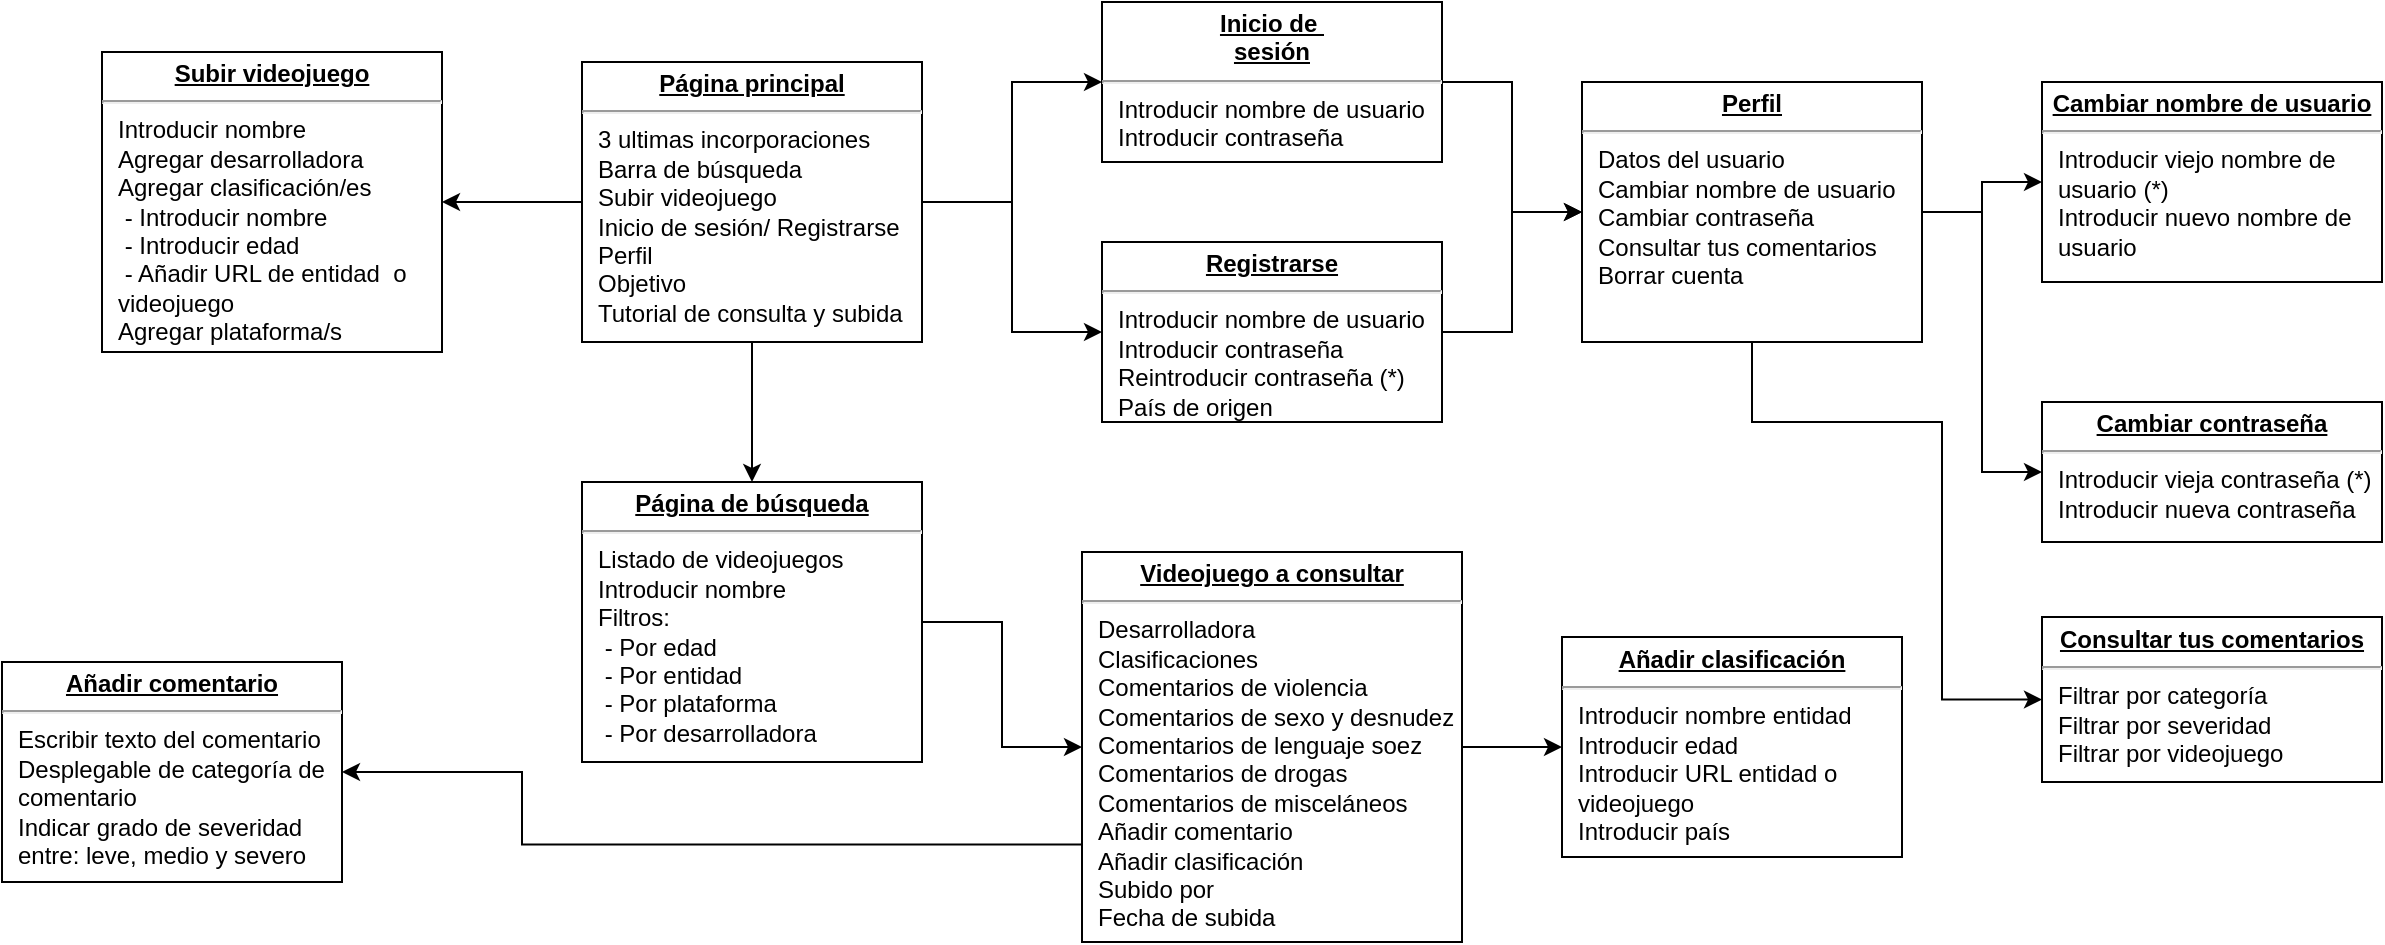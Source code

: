 <mxfile version="21.3.8" type="device">
  <diagram name="Página-1" id="-B17fMuk-l26hi6Diy7f">
    <mxGraphModel dx="1823" dy="581" grid="1" gridSize="10" guides="1" tooltips="1" connect="1" arrows="1" fold="1" page="1" pageScale="1" pageWidth="827" pageHeight="1169" math="0" shadow="0">
      <root>
        <mxCell id="0" />
        <mxCell id="1" parent="0" />
        <mxCell id="W2hmgDhnSJKZLPlbFTiu-7" style="edgeStyle=orthogonalEdgeStyle;rounded=0;orthogonalLoop=1;jettySize=auto;html=1;exitX=1;exitY=0.5;exitDx=0;exitDy=0;entryX=0;entryY=0.5;entryDx=0;entryDy=0;" parent="1" source="W2hmgDhnSJKZLPlbFTiu-4" target="W2hmgDhnSJKZLPlbFTiu-5" edge="1">
          <mxGeometry relative="1" as="geometry" />
        </mxCell>
        <mxCell id="W2hmgDhnSJKZLPlbFTiu-8" style="edgeStyle=orthogonalEdgeStyle;rounded=0;orthogonalLoop=1;jettySize=auto;html=1;exitX=1;exitY=0.5;exitDx=0;exitDy=0;entryX=0;entryY=0.5;entryDx=0;entryDy=0;" parent="1" source="W2hmgDhnSJKZLPlbFTiu-4" target="W2hmgDhnSJKZLPlbFTiu-6" edge="1">
          <mxGeometry relative="1" as="geometry" />
        </mxCell>
        <mxCell id="W2hmgDhnSJKZLPlbFTiu-13" style="edgeStyle=orthogonalEdgeStyle;rounded=0;orthogonalLoop=1;jettySize=auto;html=1;exitX=0.5;exitY=1;exitDx=0;exitDy=0;entryX=0.5;entryY=0;entryDx=0;entryDy=0;" parent="1" source="W2hmgDhnSJKZLPlbFTiu-4" target="W2hmgDhnSJKZLPlbFTiu-12" edge="1">
          <mxGeometry relative="1" as="geometry" />
        </mxCell>
        <mxCell id="W2hmgDhnSJKZLPlbFTiu-17" style="edgeStyle=orthogonalEdgeStyle;rounded=0;orthogonalLoop=1;jettySize=auto;html=1;exitX=0;exitY=0.5;exitDx=0;exitDy=0;entryX=1;entryY=0.5;entryDx=0;entryDy=0;" parent="1" source="W2hmgDhnSJKZLPlbFTiu-4" target="W2hmgDhnSJKZLPlbFTiu-16" edge="1">
          <mxGeometry relative="1" as="geometry" />
        </mxCell>
        <mxCell id="W2hmgDhnSJKZLPlbFTiu-4" value="&lt;p style=&quot;margin:0px;margin-top:4px;text-align:center;text-decoration:underline;&quot;&gt;&lt;b&gt;Página principal&lt;/b&gt;&lt;/p&gt;&lt;hr&gt;&lt;p style=&quot;margin:0px;margin-left:8px;&quot;&gt;3 ultimas incorporaciones&lt;/p&gt;&lt;p style=&quot;margin:0px;margin-left:8px;&quot;&gt;Barra de búsqueda&lt;/p&gt;&lt;p style=&quot;margin:0px;margin-left:8px;&quot;&gt;Subir videojuego&lt;/p&gt;&lt;p style=&quot;margin:0px;margin-left:8px;&quot;&gt;Inicio de sesión/ Registrarse&lt;/p&gt;&lt;p style=&quot;margin:0px;margin-left:8px;&quot;&gt;Perfil&lt;/p&gt;&lt;p style=&quot;margin:0px;margin-left:8px;&quot;&gt;Objetivo&lt;/p&gt;&lt;p style=&quot;margin:0px;margin-left:8px;&quot;&gt;Tutorial de consulta y subida&lt;/p&gt;" style="verticalAlign=top;align=left;overflow=fill;fontSize=12;fontFamily=Helvetica;html=1;whiteSpace=wrap;" parent="1" vertex="1">
          <mxGeometry x="110" y="210" width="170" height="140" as="geometry" />
        </mxCell>
        <mxCell id="W2hmgDhnSJKZLPlbFTiu-10" style="edgeStyle=orthogonalEdgeStyle;rounded=0;orthogonalLoop=1;jettySize=auto;html=1;exitX=1;exitY=0.5;exitDx=0;exitDy=0;entryX=0;entryY=0.5;entryDx=0;entryDy=0;" parent="1" source="W2hmgDhnSJKZLPlbFTiu-5" target="W2hmgDhnSJKZLPlbFTiu-9" edge="1">
          <mxGeometry relative="1" as="geometry" />
        </mxCell>
        <mxCell id="W2hmgDhnSJKZLPlbFTiu-5" value="&lt;p style=&quot;margin:0px;margin-top:4px;text-align:center;text-decoration:underline;&quot;&gt;&lt;b&gt;Inicio de&amp;nbsp;&lt;/b&gt;&lt;/p&gt;&lt;div style=&quot;text-align: center;&quot;&gt;&lt;span style=&quot;background-color: initial;&quot;&gt;&lt;b&gt;&lt;u&gt;sesión&lt;/u&gt;&lt;/b&gt;&lt;/span&gt;&lt;/div&gt;&lt;hr&gt;&lt;p style=&quot;margin:0px;margin-left:8px;&quot;&gt;Introducir nombre de usuario&lt;/p&gt;&lt;p style=&quot;margin:0px;margin-left:8px;&quot;&gt;Introducir contraseña&lt;/p&gt;" style="verticalAlign=top;align=left;overflow=fill;fontSize=12;fontFamily=Helvetica;html=1;whiteSpace=wrap;" parent="1" vertex="1">
          <mxGeometry x="370" y="180" width="170" height="80" as="geometry" />
        </mxCell>
        <mxCell id="W2hmgDhnSJKZLPlbFTiu-11" style="edgeStyle=orthogonalEdgeStyle;rounded=0;orthogonalLoop=1;jettySize=auto;html=1;exitX=1;exitY=0.5;exitDx=0;exitDy=0;" parent="1" source="W2hmgDhnSJKZLPlbFTiu-6" target="W2hmgDhnSJKZLPlbFTiu-9" edge="1">
          <mxGeometry relative="1" as="geometry" />
        </mxCell>
        <mxCell id="W2hmgDhnSJKZLPlbFTiu-6" value="&lt;p style=&quot;margin:0px;margin-top:4px;text-align:center;text-decoration:underline;&quot;&gt;&lt;b&gt;Registrarse&lt;/b&gt;&lt;/p&gt;&lt;hr&gt;&lt;p style=&quot;margin:0px;margin-left:8px;&quot;&gt;Introducir nombre de usuario&lt;/p&gt;&lt;p style=&quot;margin:0px;margin-left:8px;&quot;&gt;Introducir contraseña&lt;/p&gt;&lt;p style=&quot;margin:0px;margin-left:8px;&quot;&gt;Reintroducir contraseña (*)&lt;/p&gt;&lt;p style=&quot;margin:0px;margin-left:8px;&quot;&gt;País de origen&lt;/p&gt;" style="verticalAlign=top;align=left;overflow=fill;fontSize=12;fontFamily=Helvetica;html=1;whiteSpace=wrap;" parent="1" vertex="1">
          <mxGeometry x="370" y="300" width="170" height="90" as="geometry" />
        </mxCell>
        <mxCell id="W2hmgDhnSJKZLPlbFTiu-24" style="edgeStyle=orthogonalEdgeStyle;rounded=0;orthogonalLoop=1;jettySize=auto;html=1;exitX=1;exitY=0.5;exitDx=0;exitDy=0;entryX=0;entryY=0.5;entryDx=0;entryDy=0;" parent="1" source="W2hmgDhnSJKZLPlbFTiu-9" target="W2hmgDhnSJKZLPlbFTiu-22" edge="1">
          <mxGeometry relative="1" as="geometry" />
        </mxCell>
        <mxCell id="W2hmgDhnSJKZLPlbFTiu-25" style="edgeStyle=orthogonalEdgeStyle;rounded=0;orthogonalLoop=1;jettySize=auto;html=1;exitX=1;exitY=0.5;exitDx=0;exitDy=0;entryX=0;entryY=0.5;entryDx=0;entryDy=0;" parent="1" source="W2hmgDhnSJKZLPlbFTiu-9" target="W2hmgDhnSJKZLPlbFTiu-23" edge="1">
          <mxGeometry relative="1" as="geometry" />
        </mxCell>
        <mxCell id="W2hmgDhnSJKZLPlbFTiu-27" style="edgeStyle=orthogonalEdgeStyle;rounded=0;orthogonalLoop=1;jettySize=auto;html=1;exitX=0.5;exitY=1;exitDx=0;exitDy=0;entryX=0;entryY=0.5;entryDx=0;entryDy=0;" parent="1" source="W2hmgDhnSJKZLPlbFTiu-9" target="W2hmgDhnSJKZLPlbFTiu-26" edge="1">
          <mxGeometry relative="1" as="geometry">
            <Array as="points">
              <mxPoint x="695" y="390" />
              <mxPoint x="790" y="390" />
              <mxPoint x="790" y="529" />
            </Array>
          </mxGeometry>
        </mxCell>
        <mxCell id="W2hmgDhnSJKZLPlbFTiu-9" value="&lt;p style=&quot;margin:0px;margin-top:4px;text-align:center;text-decoration:underline;&quot;&gt;&lt;b&gt;Perfil&lt;/b&gt;&lt;/p&gt;&lt;hr&gt;&lt;p style=&quot;margin:0px;margin-left:8px;&quot;&gt;Datos del usuario&lt;/p&gt;&lt;p style=&quot;margin:0px;margin-left:8px;&quot;&gt;Cambiar nombre de usuario&lt;/p&gt;&lt;p style=&quot;margin:0px;margin-left:8px;&quot;&gt;Cambiar contraseña&lt;/p&gt;&lt;p style=&quot;margin:0px;margin-left:8px;&quot;&gt;Consultar tus comentarios&lt;/p&gt;&lt;p style=&quot;margin:0px;margin-left:8px;&quot;&gt;Borrar cuenta&lt;/p&gt;" style="verticalAlign=top;align=left;overflow=fill;fontSize=12;fontFamily=Helvetica;html=1;whiteSpace=wrap;" parent="1" vertex="1">
          <mxGeometry x="610" y="220" width="170" height="130" as="geometry" />
        </mxCell>
        <mxCell id="W2hmgDhnSJKZLPlbFTiu-15" style="edgeStyle=orthogonalEdgeStyle;rounded=0;orthogonalLoop=1;jettySize=auto;html=1;exitX=1;exitY=0.5;exitDx=0;exitDy=0;entryX=0;entryY=0.5;entryDx=0;entryDy=0;" parent="1" source="W2hmgDhnSJKZLPlbFTiu-12" target="W2hmgDhnSJKZLPlbFTiu-14" edge="1">
          <mxGeometry relative="1" as="geometry" />
        </mxCell>
        <mxCell id="W2hmgDhnSJKZLPlbFTiu-12" value="&lt;p style=&quot;margin:0px;margin-top:4px;text-align:center;text-decoration:underline;&quot;&gt;&lt;b&gt;Página de búsqueda&lt;/b&gt;&lt;/p&gt;&lt;hr&gt;&lt;p style=&quot;margin:0px;margin-left:8px;&quot;&gt;Listado de videojuegos&lt;/p&gt;&lt;p style=&quot;margin:0px;margin-left:8px;&quot;&gt;Introducir nombre&lt;/p&gt;&lt;p style=&quot;margin:0px;margin-left:8px;&quot;&gt;Filtros:&lt;/p&gt;&lt;p style=&quot;margin:0px;margin-left:8px;&quot;&gt;&lt;span style=&quot;white-space: pre;&quot;&gt; &lt;/span&gt;- Por edad&lt;br&gt;&lt;/p&gt;&lt;p style=&quot;margin:0px;margin-left:8px;&quot;&gt;&lt;span style=&quot;white-space: pre;&quot;&gt; &lt;/span&gt;- Por entidad&lt;br&gt;&lt;/p&gt;&lt;p style=&quot;margin:0px;margin-left:8px;&quot;&gt;&lt;span style=&quot;white-space: pre;&quot;&gt; &lt;/span&gt;- Por plataforma&lt;br&gt;&lt;/p&gt;&lt;p style=&quot;margin:0px;margin-left:8px;&quot;&gt;&lt;span style=&quot;white-space: pre;&quot;&gt; &lt;/span&gt;- Por desarrolladora&lt;br&gt;&lt;/p&gt;&lt;p style=&quot;margin:0px;margin-left:8px;&quot;&gt;&lt;br&gt;&lt;/p&gt;" style="verticalAlign=top;align=left;overflow=fill;fontSize=12;fontFamily=Helvetica;html=1;whiteSpace=wrap;" parent="1" vertex="1">
          <mxGeometry x="110" y="420" width="170" height="140" as="geometry" />
        </mxCell>
        <mxCell id="W2hmgDhnSJKZLPlbFTiu-19" style="edgeStyle=orthogonalEdgeStyle;rounded=0;orthogonalLoop=1;jettySize=auto;html=1;exitX=1;exitY=0.5;exitDx=0;exitDy=0;entryX=0;entryY=0.5;entryDx=0;entryDy=0;" parent="1" source="W2hmgDhnSJKZLPlbFTiu-14" target="W2hmgDhnSJKZLPlbFTiu-18" edge="1">
          <mxGeometry relative="1" as="geometry" />
        </mxCell>
        <mxCell id="W2hmgDhnSJKZLPlbFTiu-21" style="edgeStyle=orthogonalEdgeStyle;rounded=0;orthogonalLoop=1;jettySize=auto;html=1;exitX=0;exitY=0.75;exitDx=0;exitDy=0;entryX=1;entryY=0.5;entryDx=0;entryDy=0;" parent="1" source="W2hmgDhnSJKZLPlbFTiu-14" target="W2hmgDhnSJKZLPlbFTiu-20" edge="1">
          <mxGeometry relative="1" as="geometry">
            <Array as="points">
              <mxPoint x="80" y="601" />
              <mxPoint x="80" y="565" />
            </Array>
          </mxGeometry>
        </mxCell>
        <mxCell id="W2hmgDhnSJKZLPlbFTiu-14" value="&lt;p style=&quot;margin:0px;margin-top:4px;text-align:center;text-decoration:underline;&quot;&gt;&lt;b&gt;Videojuego a consultar&lt;/b&gt;&lt;/p&gt;&lt;hr&gt;&lt;p style=&quot;margin:0px;margin-left:8px;&quot;&gt;Desarrolladora&lt;/p&gt;&lt;p style=&quot;margin:0px;margin-left:8px;&quot;&gt;Clasificaciones&lt;/p&gt;&lt;p style=&quot;margin:0px;margin-left:8px;&quot;&gt;Comentarios de violencia&lt;/p&gt;&lt;p style=&quot;margin:0px;margin-left:8px;&quot;&gt;Comentarios de sexo y desnudez&lt;/p&gt;&lt;p style=&quot;margin:0px;margin-left:8px;&quot;&gt;Comentarios de lenguaje soez&lt;/p&gt;&lt;p style=&quot;margin:0px;margin-left:8px;&quot;&gt;Comentarios de drogas&lt;/p&gt;&lt;p style=&quot;margin:0px;margin-left:8px;&quot;&gt;Comentarios de misceláneos&lt;/p&gt;&lt;p style=&quot;margin:0px;margin-left:8px;&quot;&gt;Añadir comentario&lt;/p&gt;&lt;p style=&quot;margin:0px;margin-left:8px;&quot;&gt;Añadir clasificación&lt;/p&gt;&lt;p style=&quot;margin:0px;margin-left:8px;&quot;&gt;Subido por&lt;/p&gt;&lt;p style=&quot;margin:0px;margin-left:8px;&quot;&gt;Fecha de subida&lt;/p&gt;" style="verticalAlign=top;align=left;overflow=fill;fontSize=12;fontFamily=Helvetica;html=1;whiteSpace=wrap;" parent="1" vertex="1">
          <mxGeometry x="360" y="455" width="190" height="195" as="geometry" />
        </mxCell>
        <mxCell id="W2hmgDhnSJKZLPlbFTiu-16" value="&lt;p style=&quot;margin:0px;margin-top:4px;text-align:center;text-decoration:underline;&quot;&gt;&lt;b&gt;Subir videojuego&lt;/b&gt;&lt;/p&gt;&lt;hr&gt;&lt;p style=&quot;margin:0px;margin-left:8px;&quot;&gt;Introducir nombre&lt;/p&gt;&lt;p style=&quot;margin:0px;margin-left:8px;&quot;&gt;Agregar desarrolladora&lt;/p&gt;&lt;p style=&quot;margin:0px;margin-left:8px;&quot;&gt;Agregar clasificación/es&lt;/p&gt;&lt;p style=&quot;margin:0px;margin-left:8px;&quot;&gt;&lt;span style=&quot;white-space: pre;&quot;&gt; &lt;/span&gt;- Introducir nombre&lt;br&gt;&lt;/p&gt;&lt;p style=&quot;margin:0px;margin-left:8px;&quot;&gt;&lt;span style=&quot;white-space: pre;&quot;&gt; &lt;/span&gt;- Introducir edad&lt;br&gt;&lt;/p&gt;&lt;p style=&quot;margin:0px;margin-left:8px;&quot;&gt;&lt;span style=&quot;white-space: pre;&quot;&gt; &lt;/span&gt;- Añadir URL de entidad &lt;span style=&quot;white-space: pre;&quot;&gt; &lt;/span&gt;o videojuego&lt;br&gt;&lt;/p&gt;&lt;p style=&quot;margin:0px;margin-left:8px;&quot;&gt;Agregar plataforma/s&lt;/p&gt;&lt;p style=&quot;margin:0px;margin-left:8px;&quot;&gt;&lt;br&gt;&lt;/p&gt;" style="verticalAlign=top;align=left;overflow=fill;fontSize=12;fontFamily=Helvetica;html=1;whiteSpace=wrap;" parent="1" vertex="1">
          <mxGeometry x="-130" y="205" width="170" height="150" as="geometry" />
        </mxCell>
        <mxCell id="W2hmgDhnSJKZLPlbFTiu-18" value="&lt;p style=&quot;margin:0px;margin-top:4px;text-align:center;text-decoration:underline;&quot;&gt;&lt;b&gt;Añadir clasificación&lt;/b&gt;&lt;/p&gt;&lt;hr&gt;&lt;p style=&quot;margin:0px;margin-left:8px;&quot;&gt;Introducir nombre entidad&lt;/p&gt;&lt;p style=&quot;margin:0px;margin-left:8px;&quot;&gt;Introducir edad&lt;/p&gt;&lt;p style=&quot;margin:0px;margin-left:8px;&quot;&gt;Introducir URL entidad o videojuego&lt;/p&gt;&lt;p style=&quot;margin:0px;margin-left:8px;&quot;&gt;Introducir país&lt;/p&gt;&lt;p style=&quot;margin:0px;margin-left:8px;&quot;&gt;&lt;br&gt;&lt;/p&gt;" style="verticalAlign=top;align=left;overflow=fill;fontSize=12;fontFamily=Helvetica;html=1;whiteSpace=wrap;" parent="1" vertex="1">
          <mxGeometry x="600" y="497.5" width="170" height="110" as="geometry" />
        </mxCell>
        <mxCell id="W2hmgDhnSJKZLPlbFTiu-20" value="&lt;p style=&quot;margin:0px;margin-top:4px;text-align:center;text-decoration:underline;&quot;&gt;&lt;b&gt;Añadir comentario&lt;/b&gt;&lt;/p&gt;&lt;hr&gt;&lt;p style=&quot;margin:0px;margin-left:8px;&quot;&gt;Escribir texto del comentario&lt;/p&gt;&lt;p style=&quot;margin:0px;margin-left:8px;&quot;&gt;Desplegable de categoría de comentario&lt;/p&gt;&lt;p style=&quot;margin:0px;margin-left:8px;&quot;&gt;Indicar grado de severidad entre: leve, medio y severo&lt;/p&gt;&lt;p style=&quot;margin:0px;margin-left:8px;&quot;&gt;&lt;br&gt;&lt;/p&gt;" style="verticalAlign=top;align=left;overflow=fill;fontSize=12;fontFamily=Helvetica;html=1;whiteSpace=wrap;" parent="1" vertex="1">
          <mxGeometry x="-180" y="510" width="170" height="110" as="geometry" />
        </mxCell>
        <mxCell id="W2hmgDhnSJKZLPlbFTiu-22" value="&lt;p style=&quot;margin:0px;margin-top:4px;text-align:center;text-decoration:underline;&quot;&gt;&lt;b&gt;Cambiar nombre de usuario&lt;/b&gt;&lt;/p&gt;&lt;hr&gt;&lt;p style=&quot;margin:0px;margin-left:8px;&quot;&gt;Introducir viejo nombre de usuario (*)&lt;/p&gt;&lt;p style=&quot;margin:0px;margin-left:8px;&quot;&gt;Introducir nuevo nombre de usuario&lt;/p&gt;" style="verticalAlign=top;align=left;overflow=fill;fontSize=12;fontFamily=Helvetica;html=1;whiteSpace=wrap;" parent="1" vertex="1">
          <mxGeometry x="840" y="220" width="170" height="100" as="geometry" />
        </mxCell>
        <mxCell id="W2hmgDhnSJKZLPlbFTiu-23" value="&lt;p style=&quot;margin:0px;margin-top:4px;text-align:center;text-decoration:underline;&quot;&gt;&lt;b&gt;Cambiar contraseña&lt;/b&gt;&lt;/p&gt;&lt;hr&gt;&lt;p style=&quot;margin:0px;margin-left:8px;&quot;&gt;Introducir vieja contraseña (*)&lt;/p&gt;&lt;p style=&quot;margin:0px;margin-left:8px;&quot;&gt;Introducir nueva contraseña&lt;/p&gt;" style="verticalAlign=top;align=left;overflow=fill;fontSize=12;fontFamily=Helvetica;html=1;whiteSpace=wrap;" parent="1" vertex="1">
          <mxGeometry x="840" y="380" width="170" height="70" as="geometry" />
        </mxCell>
        <mxCell id="W2hmgDhnSJKZLPlbFTiu-26" value="&lt;p style=&quot;margin:0px;margin-top:4px;text-align:center;text-decoration:underline;&quot;&gt;&lt;b&gt;Consultar tus comentarios&lt;/b&gt;&lt;/p&gt;&lt;hr&gt;&lt;p style=&quot;margin:0px;margin-left:8px;&quot;&gt;Filtrar por categoría&lt;/p&gt;&lt;p style=&quot;margin:0px;margin-left:8px;&quot;&gt;Filtrar por severidad&lt;/p&gt;&lt;p style=&quot;margin:0px;margin-left:8px;&quot;&gt;Filtrar por videojuego&lt;/p&gt;" style="verticalAlign=top;align=left;overflow=fill;fontSize=12;fontFamily=Helvetica;html=1;whiteSpace=wrap;" parent="1" vertex="1">
          <mxGeometry x="840" y="487.5" width="170" height="82.5" as="geometry" />
        </mxCell>
      </root>
    </mxGraphModel>
  </diagram>
</mxfile>
